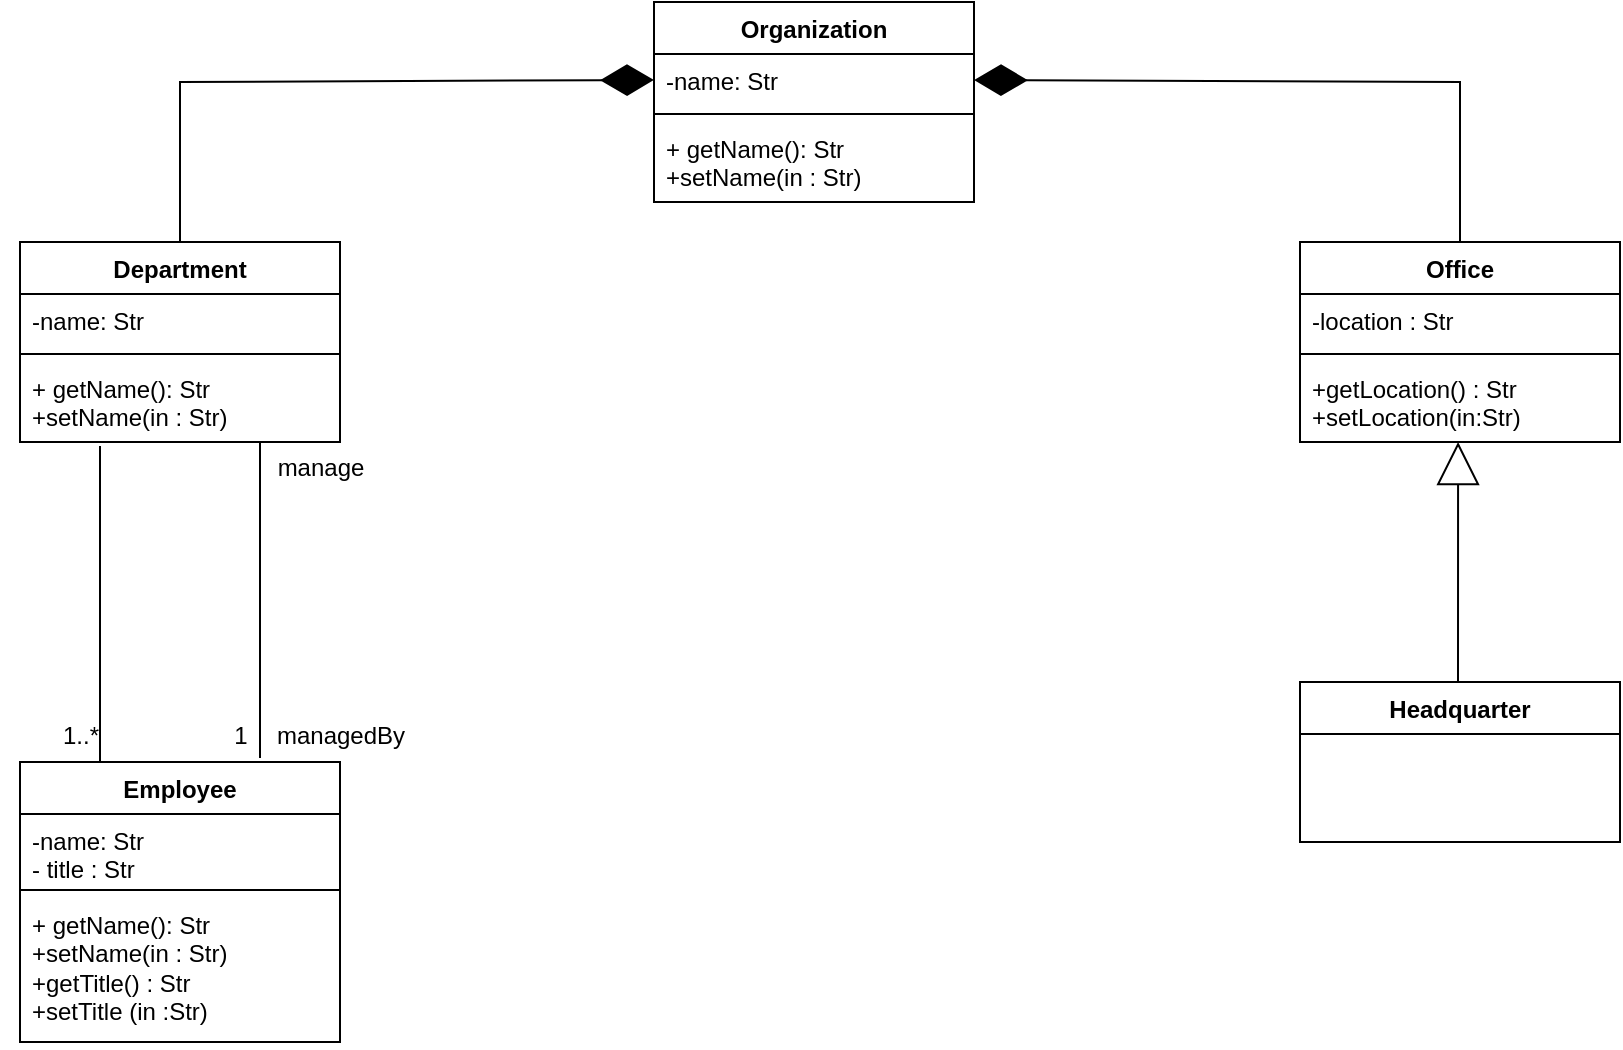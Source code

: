 <mxfile version="21.1.4" type="github">
  <diagram name="Page-1" id="929967ad-93f9-6ef4-fab6-5d389245f69c">
    <mxGraphModel dx="1434" dy="764" grid="1" gridSize="10" guides="1" tooltips="1" connect="1" arrows="1" fold="1" page="1" pageScale="1.5" pageWidth="1169" pageHeight="826" background="none" math="0" shadow="0">
      <root>
        <mxCell id="0" style=";html=1;" />
        <mxCell id="1" style=";html=1;" parent="0" />
        <mxCell id="AREN8lB15-AM696lpf18-5" value="Department" style="swimlane;fontStyle=1;align=center;verticalAlign=top;childLayout=stackLayout;horizontal=1;startSize=26;horizontalStack=0;resizeParent=1;resizeParentMax=0;resizeLast=0;collapsible=1;marginBottom=0;whiteSpace=wrap;html=1;" vertex="1" parent="1">
          <mxGeometry x="400" y="420" width="160" height="100" as="geometry">
            <mxRectangle x="400" y="420" width="110" height="30" as="alternateBounds" />
          </mxGeometry>
        </mxCell>
        <mxCell id="AREN8lB15-AM696lpf18-6" value="-name: Str" style="text;strokeColor=none;fillColor=none;align=left;verticalAlign=top;spacingLeft=4;spacingRight=4;overflow=hidden;rotatable=0;points=[[0,0.5],[1,0.5]];portConstraint=eastwest;whiteSpace=wrap;html=1;" vertex="1" parent="AREN8lB15-AM696lpf18-5">
          <mxGeometry y="26" width="160" height="26" as="geometry" />
        </mxCell>
        <mxCell id="AREN8lB15-AM696lpf18-7" value="" style="line;strokeWidth=1;fillColor=none;align=left;verticalAlign=middle;spacingTop=-1;spacingLeft=3;spacingRight=3;rotatable=0;labelPosition=right;points=[];portConstraint=eastwest;strokeColor=inherit;" vertex="1" parent="AREN8lB15-AM696lpf18-5">
          <mxGeometry y="52" width="160" height="8" as="geometry" />
        </mxCell>
        <mxCell id="AREN8lB15-AM696lpf18-8" value="+ getName(): Str&lt;br style=&quot;border-color: var(--border-color);&quot;&gt;+setName(in : Str)" style="text;strokeColor=none;fillColor=none;align=left;verticalAlign=top;spacingLeft=4;spacingRight=4;overflow=hidden;rotatable=0;points=[[0,0.5],[1,0.5]];portConstraint=eastwest;whiteSpace=wrap;html=1;" vertex="1" parent="AREN8lB15-AM696lpf18-5">
          <mxGeometry y="60" width="160" height="40" as="geometry" />
        </mxCell>
        <mxCell id="AREN8lB15-AM696lpf18-26" style="edgeStyle=orthogonalEdgeStyle;rounded=0;orthogonalLoop=1;jettySize=auto;html=1;exitX=0.5;exitY=0;exitDx=0;exitDy=0;entryX=0.494;entryY=1;entryDx=0;entryDy=0;entryPerimeter=0;endArrow=block;endFill=0;strokeWidth=1;endSize=19;" edge="1" parent="1" source="AREN8lB15-AM696lpf18-9" target="AREN8lB15-AM696lpf18-16">
          <mxGeometry relative="1" as="geometry">
            <Array as="points">
              <mxPoint x="1119" y="640" />
            </Array>
          </mxGeometry>
        </mxCell>
        <mxCell id="AREN8lB15-AM696lpf18-9" value="Headquarter" style="swimlane;fontStyle=1;align=center;verticalAlign=top;childLayout=stackLayout;horizontal=1;startSize=26;horizontalStack=0;resizeParent=1;resizeParentMax=0;resizeLast=0;collapsible=1;marginBottom=0;whiteSpace=wrap;html=1;" vertex="1" parent="1">
          <mxGeometry x="1040" y="640" width="160" height="80" as="geometry" />
        </mxCell>
        <mxCell id="AREN8lB15-AM696lpf18-13" value="Office" style="swimlane;fontStyle=1;align=center;verticalAlign=top;childLayout=stackLayout;horizontal=1;startSize=26;horizontalStack=0;resizeParent=1;resizeParentMax=0;resizeLast=0;collapsible=1;marginBottom=0;whiteSpace=wrap;html=1;" vertex="1" parent="1">
          <mxGeometry x="1040" y="420" width="160" height="100" as="geometry" />
        </mxCell>
        <mxCell id="AREN8lB15-AM696lpf18-14" value="-location : Str" style="text;strokeColor=none;fillColor=none;align=left;verticalAlign=top;spacingLeft=4;spacingRight=4;overflow=hidden;rotatable=0;points=[[0,0.5],[1,0.5]];portConstraint=eastwest;whiteSpace=wrap;html=1;" vertex="1" parent="AREN8lB15-AM696lpf18-13">
          <mxGeometry y="26" width="160" height="26" as="geometry" />
        </mxCell>
        <mxCell id="AREN8lB15-AM696lpf18-15" value="" style="line;strokeWidth=1;fillColor=none;align=left;verticalAlign=middle;spacingTop=-1;spacingLeft=3;spacingRight=3;rotatable=0;labelPosition=right;points=[];portConstraint=eastwest;strokeColor=inherit;" vertex="1" parent="AREN8lB15-AM696lpf18-13">
          <mxGeometry y="52" width="160" height="8" as="geometry" />
        </mxCell>
        <mxCell id="AREN8lB15-AM696lpf18-16" value="+getLocation() : Str&lt;br&gt;+setLocation(in:Str)" style="text;strokeColor=none;fillColor=none;align=left;verticalAlign=top;spacingLeft=4;spacingRight=4;overflow=hidden;rotatable=0;points=[[0,0.5],[1,0.5]];portConstraint=eastwest;whiteSpace=wrap;html=1;" vertex="1" parent="AREN8lB15-AM696lpf18-13">
          <mxGeometry y="60" width="160" height="40" as="geometry" />
        </mxCell>
        <mxCell id="AREN8lB15-AM696lpf18-17" value="Organization" style="swimlane;fontStyle=1;align=center;verticalAlign=top;childLayout=stackLayout;horizontal=1;startSize=26;horizontalStack=0;resizeParent=1;resizeParentMax=0;resizeLast=0;collapsible=1;marginBottom=0;whiteSpace=wrap;html=1;" vertex="1" parent="1">
          <mxGeometry x="717" y="300" width="160" height="100" as="geometry" />
        </mxCell>
        <mxCell id="AREN8lB15-AM696lpf18-18" value="-name: Str" style="text;strokeColor=none;fillColor=none;align=left;verticalAlign=top;spacingLeft=4;spacingRight=4;overflow=hidden;rotatable=0;points=[[0,0.5],[1,0.5]];portConstraint=eastwest;whiteSpace=wrap;html=1;" vertex="1" parent="AREN8lB15-AM696lpf18-17">
          <mxGeometry y="26" width="160" height="26" as="geometry" />
        </mxCell>
        <mxCell id="AREN8lB15-AM696lpf18-19" value="" style="line;strokeWidth=1;fillColor=none;align=left;verticalAlign=middle;spacingTop=-1;spacingLeft=3;spacingRight=3;rotatable=0;labelPosition=right;points=[];portConstraint=eastwest;strokeColor=inherit;" vertex="1" parent="AREN8lB15-AM696lpf18-17">
          <mxGeometry y="52" width="160" height="8" as="geometry" />
        </mxCell>
        <mxCell id="AREN8lB15-AM696lpf18-20" value="+ getName(): Str&lt;br&gt;+setName(in : Str)" style="text;strokeColor=none;fillColor=none;align=left;verticalAlign=top;spacingLeft=4;spacingRight=4;overflow=hidden;rotatable=0;points=[[0,0.5],[1,0.5]];portConstraint=eastwest;whiteSpace=wrap;html=1;" vertex="1" parent="AREN8lB15-AM696lpf18-17">
          <mxGeometry y="60" width="160" height="40" as="geometry" />
        </mxCell>
        <mxCell id="AREN8lB15-AM696lpf18-24" value="" style="endArrow=diamondThin;endFill=1;endSize=24;html=1;rounded=0;exitX=0.5;exitY=0;exitDx=0;exitDy=0;entryX=0;entryY=0.5;entryDx=0;entryDy=0;" edge="1" parent="1" source="AREN8lB15-AM696lpf18-5" target="AREN8lB15-AM696lpf18-18">
          <mxGeometry width="160" relative="1" as="geometry">
            <mxPoint x="560" y="330" as="sourcePoint" />
            <mxPoint x="720" y="330" as="targetPoint" />
            <Array as="points">
              <mxPoint x="480" y="340" />
            </Array>
          </mxGeometry>
        </mxCell>
        <mxCell id="AREN8lB15-AM696lpf18-25" value="" style="endArrow=diamondThin;endFill=1;endSize=24;html=1;rounded=0;exitX=0.5;exitY=0;exitDx=0;exitDy=0;entryX=1;entryY=0.5;entryDx=0;entryDy=0;" edge="1" parent="1" source="AREN8lB15-AM696lpf18-13" target="AREN8lB15-AM696lpf18-18">
          <mxGeometry width="160" relative="1" as="geometry">
            <mxPoint x="910" y="430" as="sourcePoint" />
            <mxPoint x="1147" y="349" as="targetPoint" />
            <Array as="points">
              <mxPoint x="1120" y="340" />
            </Array>
          </mxGeometry>
        </mxCell>
        <mxCell id="AREN8lB15-AM696lpf18-37" style="edgeStyle=orthogonalEdgeStyle;rounded=0;orthogonalLoop=1;jettySize=auto;html=1;exitX=0.25;exitY=0;exitDx=0;exitDy=0;" edge="1" parent="1" source="AREN8lB15-AM696lpf18-27">
          <mxGeometry relative="1" as="geometry">
            <mxPoint x="440" y="680" as="targetPoint" />
          </mxGeometry>
        </mxCell>
        <mxCell id="AREN8lB15-AM696lpf18-27" value="Employee" style="swimlane;fontStyle=1;align=center;verticalAlign=top;childLayout=stackLayout;horizontal=1;startSize=26;horizontalStack=0;resizeParent=1;resizeParentMax=0;resizeLast=0;collapsible=1;marginBottom=0;whiteSpace=wrap;html=1;" vertex="1" parent="1">
          <mxGeometry x="400" y="680" width="160" height="140" as="geometry" />
        </mxCell>
        <mxCell id="AREN8lB15-AM696lpf18-28" value="-name: Str&lt;br&gt;- title : Str" style="text;strokeColor=none;fillColor=none;align=left;verticalAlign=top;spacingLeft=4;spacingRight=4;overflow=hidden;rotatable=0;points=[[0,0.5],[1,0.5]];portConstraint=eastwest;whiteSpace=wrap;html=1;" vertex="1" parent="AREN8lB15-AM696lpf18-27">
          <mxGeometry y="26" width="160" height="34" as="geometry" />
        </mxCell>
        <mxCell id="AREN8lB15-AM696lpf18-29" value="" style="line;strokeWidth=1;fillColor=none;align=left;verticalAlign=middle;spacingTop=-1;spacingLeft=3;spacingRight=3;rotatable=0;labelPosition=right;points=[];portConstraint=eastwest;strokeColor=inherit;" vertex="1" parent="AREN8lB15-AM696lpf18-27">
          <mxGeometry y="60" width="160" height="8" as="geometry" />
        </mxCell>
        <mxCell id="AREN8lB15-AM696lpf18-30" value="+ getName(): Str&lt;br style=&quot;border-color: var(--border-color);&quot;&gt;+setName(in : Str)&lt;br&gt;+getTitle() : Str&lt;br&gt;+setTitle (in :Str)" style="text;strokeColor=none;fillColor=none;align=left;verticalAlign=top;spacingLeft=4;spacingRight=4;overflow=hidden;rotatable=0;points=[[0,0.5],[1,0.5]];portConstraint=eastwest;whiteSpace=wrap;html=1;" vertex="1" parent="AREN8lB15-AM696lpf18-27">
          <mxGeometry y="68" width="160" height="72" as="geometry" />
        </mxCell>
        <mxCell id="AREN8lB15-AM696lpf18-34" value="" style="endArrow=none;endFill=0;html=1;rounded=0;entryX=0.25;entryY=1.05;entryDx=0;entryDy=0;entryPerimeter=0;" edge="1" parent="1" target="AREN8lB15-AM696lpf18-8">
          <mxGeometry width="160" relative="1" as="geometry">
            <mxPoint x="440" y="680" as="sourcePoint" />
            <mxPoint x="440" y="530" as="targetPoint" />
            <Array as="points" />
          </mxGeometry>
        </mxCell>
        <mxCell id="AREN8lB15-AM696lpf18-36" value="" style="endArrow=none;endFill=0;html=1;rounded=0;exitX=0.25;exitY=0;exitDx=0;exitDy=0;entryX=0.25;entryY=1.05;entryDx=0;entryDy=0;entryPerimeter=0;" edge="1" parent="1">
          <mxGeometry width="160" relative="1" as="geometry">
            <mxPoint x="520" y="678" as="sourcePoint" />
            <mxPoint x="520" y="520" as="targetPoint" />
            <Array as="points" />
          </mxGeometry>
        </mxCell>
        <mxCell id="AREN8lB15-AM696lpf18-39" value="&lt;span style=&quot;font-weight: normal;&quot;&gt;manage&lt;/span&gt;" style="text;align=center;fontStyle=1;verticalAlign=middle;spacingLeft=3;spacingRight=3;strokeColor=none;rotatable=0;points=[[0,0.5],[1,0.5]];portConstraint=eastwest;html=1;" vertex="1" parent="1">
          <mxGeometry x="510" y="520" width="80" height="26" as="geometry" />
        </mxCell>
        <mxCell id="AREN8lB15-AM696lpf18-40" value="&lt;span style=&quot;font-weight: normal;&quot;&gt;managedBy&lt;/span&gt;" style="text;align=center;fontStyle=1;verticalAlign=middle;spacingLeft=3;spacingRight=3;strokeColor=none;rotatable=0;points=[[0,0.5],[1,0.5]];portConstraint=eastwest;html=1;" vertex="1" parent="1">
          <mxGeometry x="520" y="654" width="80" height="26" as="geometry" />
        </mxCell>
        <mxCell id="AREN8lB15-AM696lpf18-43" value="&lt;span style=&quot;font-weight: normal;&quot;&gt;1&lt;/span&gt;" style="text;align=center;fontStyle=1;verticalAlign=middle;spacingLeft=3;spacingRight=3;strokeColor=none;rotatable=0;points=[[0,0.5],[1,0.5]];portConstraint=eastwest;html=1;" vertex="1" parent="1">
          <mxGeometry x="500" y="657" width="20" height="20" as="geometry" />
        </mxCell>
        <mxCell id="AREN8lB15-AM696lpf18-44" value="&lt;span style=&quot;font-weight: 400;&quot;&gt;1..*&lt;/span&gt;" style="text;align=center;fontStyle=1;verticalAlign=middle;spacingLeft=3;spacingRight=3;strokeColor=none;rotatable=0;points=[[0,0.5],[1,0.5]];portConstraint=eastwest;html=1;" vertex="1" parent="1">
          <mxGeometry x="390" y="654" width="80" height="26" as="geometry" />
        </mxCell>
      </root>
    </mxGraphModel>
  </diagram>
</mxfile>
